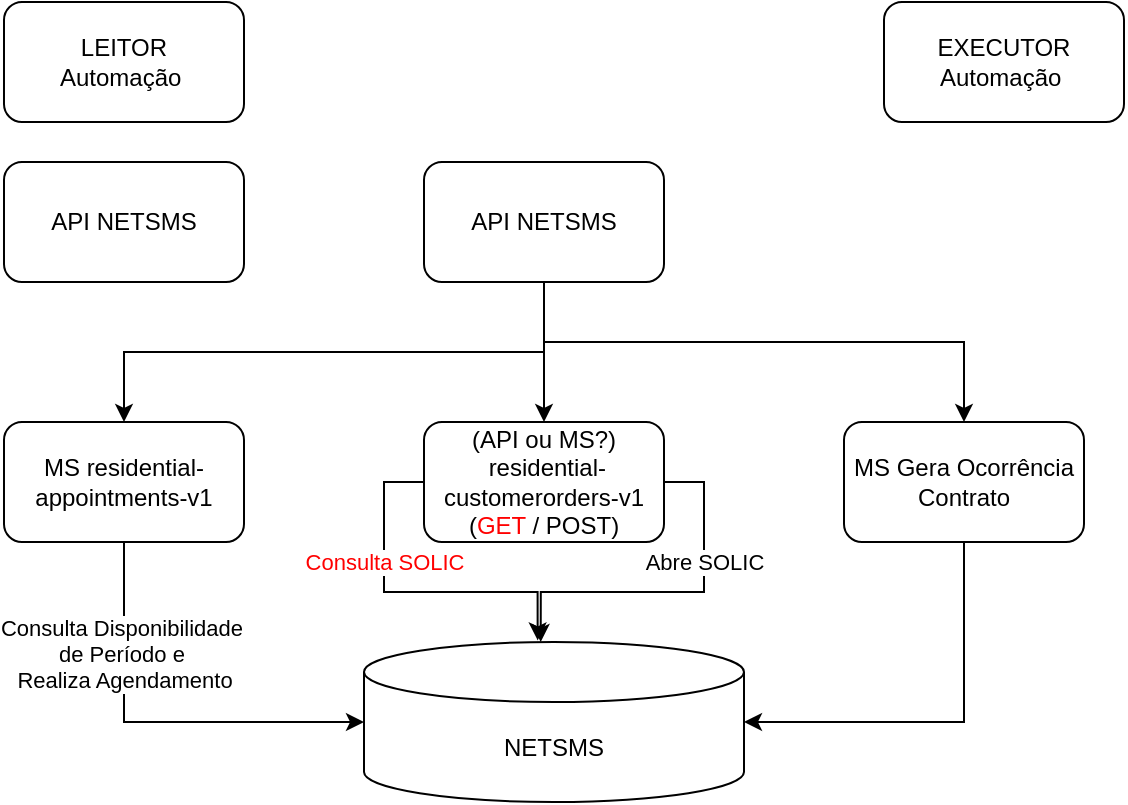 <mxfile version="28.0.6">
  <diagram name="Página-1" id="-WEREGJDPoGElQML3zRY">
    <mxGraphModel dx="1042" dy="527" grid="1" gridSize="10" guides="1" tooltips="1" connect="1" arrows="1" fold="1" page="1" pageScale="1" pageWidth="827" pageHeight="1169" math="0" shadow="0">
      <root>
        <mxCell id="0" />
        <mxCell id="1" parent="0" />
        <mxCell id="z7zfRWcS-0DXAbNaJO-h-1" value="LEITOR&lt;div&gt;Automação&amp;nbsp;&lt;/div&gt;" style="rounded=1;whiteSpace=wrap;html=1;" vertex="1" parent="1">
          <mxGeometry x="100" y="70" width="120" height="60" as="geometry" />
        </mxCell>
        <mxCell id="z7zfRWcS-0DXAbNaJO-h-12" style="edgeStyle=orthogonalEdgeStyle;rounded=0;orthogonalLoop=1;jettySize=auto;html=1;exitX=0.5;exitY=1;exitDx=0;exitDy=0;" edge="1" parent="1" source="z7zfRWcS-0DXAbNaJO-h-2" target="z7zfRWcS-0DXAbNaJO-h-9">
          <mxGeometry relative="1" as="geometry" />
        </mxCell>
        <mxCell id="z7zfRWcS-0DXAbNaJO-h-13" style="edgeStyle=orthogonalEdgeStyle;rounded=0;orthogonalLoop=1;jettySize=auto;html=1;entryX=0.5;entryY=0;entryDx=0;entryDy=0;" edge="1" parent="1" source="z7zfRWcS-0DXAbNaJO-h-2" target="z7zfRWcS-0DXAbNaJO-h-3">
          <mxGeometry relative="1" as="geometry" />
        </mxCell>
        <mxCell id="z7zfRWcS-0DXAbNaJO-h-2" value="API NETSMS" style="rounded=1;whiteSpace=wrap;html=1;" vertex="1" parent="1">
          <mxGeometry x="310" y="150" width="120" height="60" as="geometry" />
        </mxCell>
        <mxCell id="z7zfRWcS-0DXAbNaJO-h-3" value="(API ou MS?)&lt;div&gt;&amp;nbsp;&lt;span data-olk-copy-source=&quot;MessageBody&quot;&gt;residential-customerorders-v1 (&lt;font style=&quot;color: rgb(255, 0, 0);&quot;&gt;GET&lt;/font&gt; / POST)&lt;/span&gt;&lt;/div&gt;" style="rounded=1;whiteSpace=wrap;html=1;" vertex="1" parent="1">
          <mxGeometry x="310" y="280" width="120" height="60" as="geometry" />
        </mxCell>
        <mxCell id="z7zfRWcS-0DXAbNaJO-h-4" value="NETSMS" style="shape=cylinder3;whiteSpace=wrap;html=1;boundedLbl=1;backgroundOutline=1;size=15;" vertex="1" parent="1">
          <mxGeometry x="280" y="390" width="190" height="80" as="geometry" />
        </mxCell>
        <mxCell id="z7zfRWcS-0DXAbNaJO-h-5" style="edgeStyle=orthogonalEdgeStyle;rounded=0;orthogonalLoop=1;jettySize=auto;html=1;entryX=0.457;entryY=-0.01;entryDx=0;entryDy=0;entryPerimeter=0;exitX=0;exitY=0.5;exitDx=0;exitDy=0;" edge="1" parent="1" source="z7zfRWcS-0DXAbNaJO-h-3" target="z7zfRWcS-0DXAbNaJO-h-4">
          <mxGeometry relative="1" as="geometry" />
        </mxCell>
        <mxCell id="z7zfRWcS-0DXAbNaJO-h-6" value="Consulta SOLIC" style="edgeLabel;html=1;align=center;verticalAlign=middle;resizable=0;points=[];fontColor=#FF0000;" vertex="1" connectable="0" parent="z7zfRWcS-0DXAbNaJO-h-5">
          <mxGeometry x="-0.469" relative="1" as="geometry">
            <mxPoint y="13" as="offset" />
          </mxGeometry>
        </mxCell>
        <mxCell id="z7zfRWcS-0DXAbNaJO-h-7" style="edgeStyle=orthogonalEdgeStyle;rounded=0;orthogonalLoop=1;jettySize=auto;html=1;entryX=0.465;entryY=0;entryDx=0;entryDy=0;entryPerimeter=0;exitX=1;exitY=0.5;exitDx=0;exitDy=0;" edge="1" parent="1" source="z7zfRWcS-0DXAbNaJO-h-3" target="z7zfRWcS-0DXAbNaJO-h-4">
          <mxGeometry relative="1" as="geometry" />
        </mxCell>
        <mxCell id="z7zfRWcS-0DXAbNaJO-h-8" value="Abre SOLIC" style="edgeLabel;html=1;align=center;verticalAlign=middle;resizable=0;points=[];" vertex="1" connectable="0" parent="z7zfRWcS-0DXAbNaJO-h-7">
          <mxGeometry x="0.268" y="-1" relative="1" as="geometry">
            <mxPoint x="40" y="-14" as="offset" />
          </mxGeometry>
        </mxCell>
        <mxCell id="z7zfRWcS-0DXAbNaJO-h-9" value="MS&amp;nbsp;&lt;span data-olk-copy-source=&quot;MessageBody&quot;&gt;residential-appointments-v1&lt;/span&gt;" style="rounded=1;whiteSpace=wrap;html=1;" vertex="1" parent="1">
          <mxGeometry x="100" y="280" width="120" height="60" as="geometry" />
        </mxCell>
        <mxCell id="z7zfRWcS-0DXAbNaJO-h-10" style="edgeStyle=orthogonalEdgeStyle;rounded=0;orthogonalLoop=1;jettySize=auto;html=1;entryX=0;entryY=0.5;entryDx=0;entryDy=0;entryPerimeter=0;exitX=0.5;exitY=1;exitDx=0;exitDy=0;" edge="1" parent="1" source="z7zfRWcS-0DXAbNaJO-h-9" target="z7zfRWcS-0DXAbNaJO-h-4">
          <mxGeometry relative="1" as="geometry" />
        </mxCell>
        <mxCell id="z7zfRWcS-0DXAbNaJO-h-11" value="Consulta Disponibilidade&amp;nbsp;&lt;div&gt;de Período e&amp;nbsp;&lt;/div&gt;&lt;div&gt;Realiza Agendamento&lt;/div&gt;" style="edgeLabel;html=1;align=center;verticalAlign=middle;resizable=0;points=[];" vertex="1" connectable="0" parent="z7zfRWcS-0DXAbNaJO-h-10">
          <mxGeometry x="-0.465" relative="1" as="geometry">
            <mxPoint as="offset" />
          </mxGeometry>
        </mxCell>
        <mxCell id="z7zfRWcS-0DXAbNaJO-h-14" value="EXECUTOR&lt;div&gt;Automação&amp;nbsp;&lt;/div&gt;" style="rounded=1;whiteSpace=wrap;html=1;" vertex="1" parent="1">
          <mxGeometry x="540" y="70" width="120" height="60" as="geometry" />
        </mxCell>
        <mxCell id="z7zfRWcS-0DXAbNaJO-h-15" value="API NETSMS" style="rounded=1;whiteSpace=wrap;html=1;" vertex="1" parent="1">
          <mxGeometry x="100" y="150" width="120" height="60" as="geometry" />
        </mxCell>
        <mxCell id="z7zfRWcS-0DXAbNaJO-h-19" value="MS&amp;nbsp;&lt;span data-olk-copy-source=&quot;MessageBody&quot;&gt;Gera Ocorrência Contrato&lt;/span&gt;" style="rounded=1;whiteSpace=wrap;html=1;" vertex="1" parent="1">
          <mxGeometry x="520" y="280" width="120" height="60" as="geometry" />
        </mxCell>
        <mxCell id="z7zfRWcS-0DXAbNaJO-h-20" style="edgeStyle=orthogonalEdgeStyle;rounded=0;orthogonalLoop=1;jettySize=auto;html=1;entryX=1;entryY=0.5;entryDx=0;entryDy=0;entryPerimeter=0;exitX=0.5;exitY=1;exitDx=0;exitDy=0;" edge="1" parent="1" source="z7zfRWcS-0DXAbNaJO-h-19" target="z7zfRWcS-0DXAbNaJO-h-4">
          <mxGeometry relative="1" as="geometry" />
        </mxCell>
        <mxCell id="z7zfRWcS-0DXAbNaJO-h-21" style="edgeStyle=orthogonalEdgeStyle;rounded=0;orthogonalLoop=1;jettySize=auto;html=1;entryX=0.5;entryY=0;entryDx=0;entryDy=0;" edge="1" parent="1" source="z7zfRWcS-0DXAbNaJO-h-2" target="z7zfRWcS-0DXAbNaJO-h-19">
          <mxGeometry relative="1" as="geometry">
            <Array as="points">
              <mxPoint x="370" y="240" />
              <mxPoint x="580" y="240" />
            </Array>
          </mxGeometry>
        </mxCell>
      </root>
    </mxGraphModel>
  </diagram>
</mxfile>
